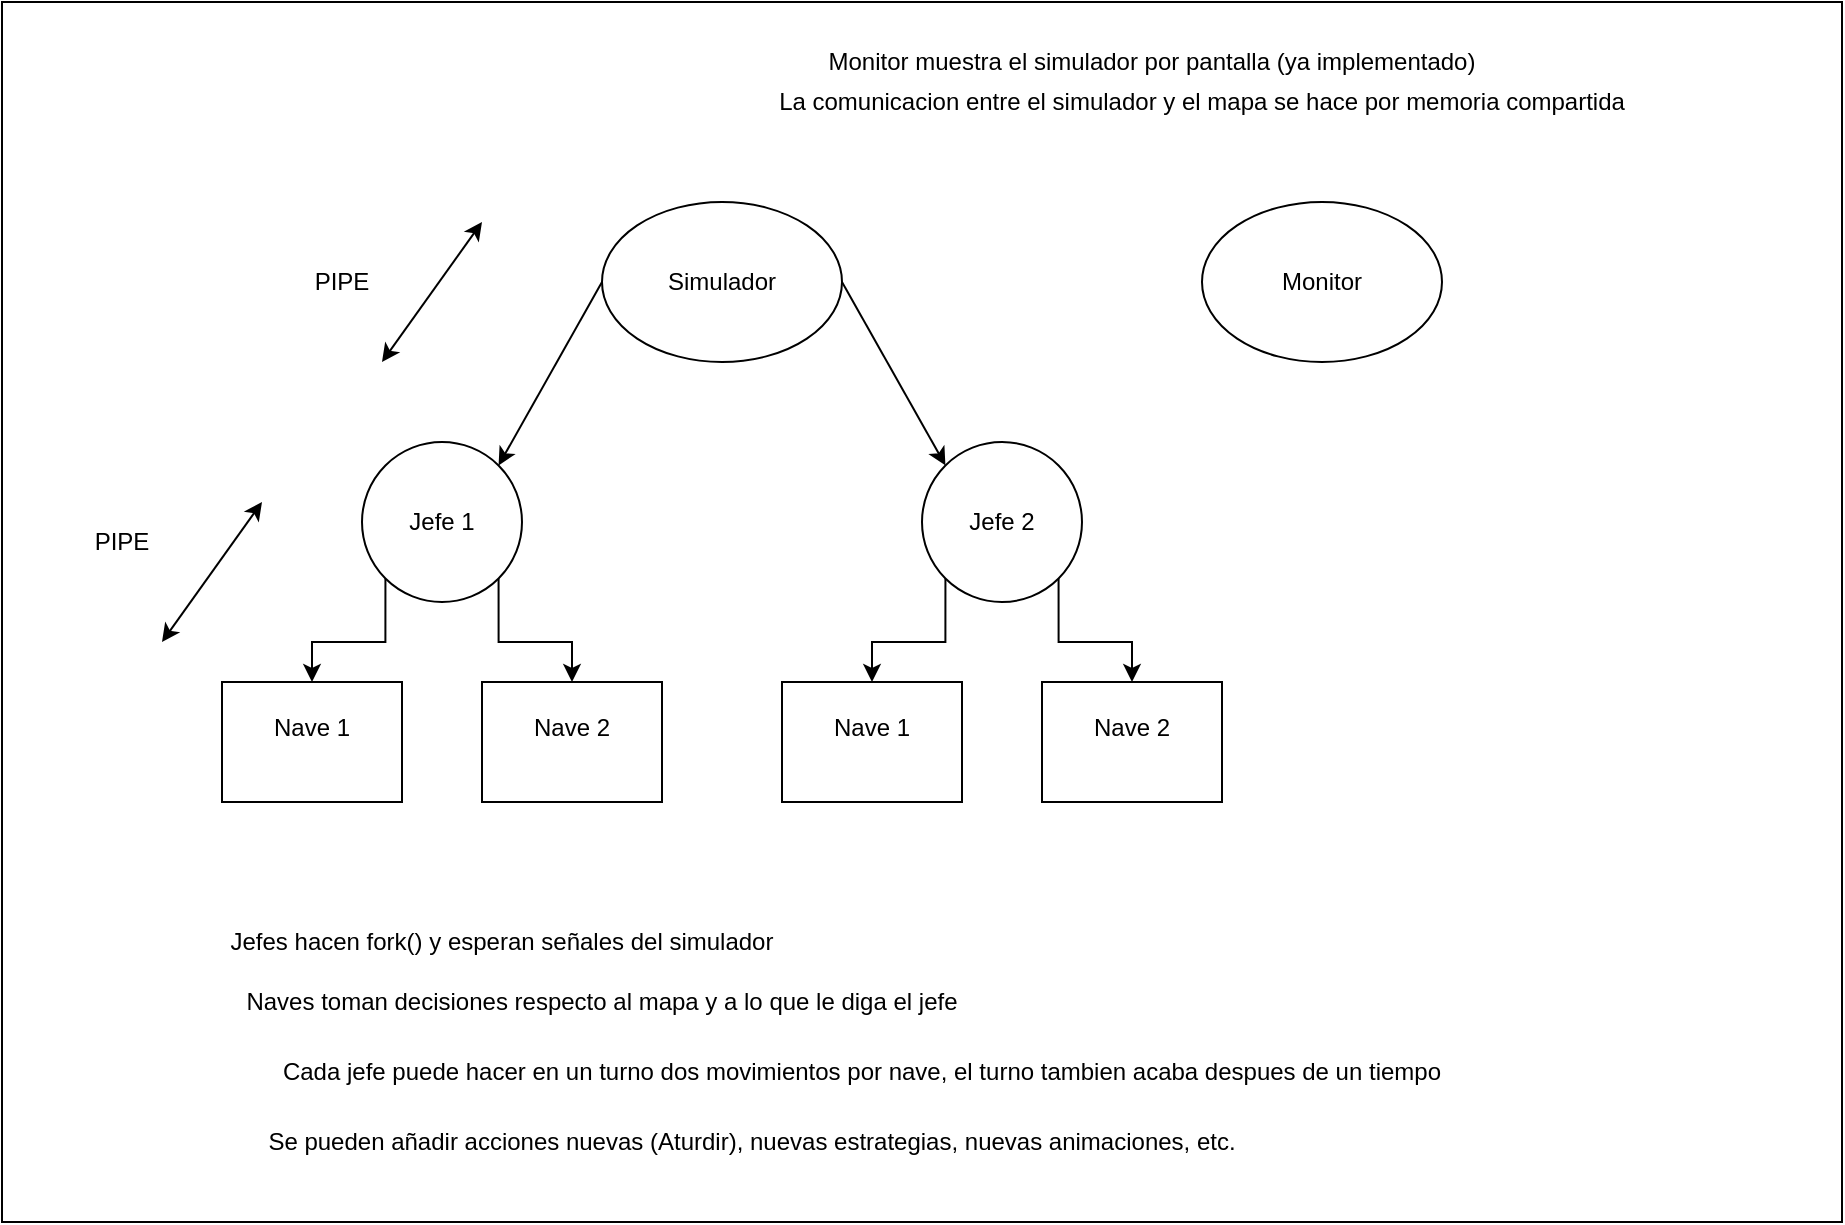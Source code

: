 <mxfile version="10.6.0" type="google"><diagram id="7OZ5pWAHxiSEZfqnVy68" name="Page-1"><mxGraphModel dx="1634" dy="711" grid="1" gridSize="10" guides="1" tooltips="1" connect="1" arrows="1" fold="1" page="1" pageScale="1" pageWidth="850" pageHeight="1100" math="0" shadow="0"><root><mxCell id="0"/><mxCell id="1" parent="0"/><mxCell id="2D2XHeEWxm_QLVCh3cST-27" value="" style="rounded=0;whiteSpace=wrap;html=1;" vertex="1" parent="1"><mxGeometry x="40" y="20" width="920" height="610" as="geometry"/></mxCell><mxCell id="2D2XHeEWxm_QLVCh3cST-1" value="Simulador" style="ellipse;whiteSpace=wrap;html=1;" vertex="1" parent="1"><mxGeometry x="340" y="120" width="120" height="80" as="geometry"/></mxCell><mxCell id="2D2XHeEWxm_QLVCh3cST-10" style="edgeStyle=orthogonalEdgeStyle;rounded=0;orthogonalLoop=1;jettySize=auto;html=1;exitX=0;exitY=1;exitDx=0;exitDy=0;entryX=0.5;entryY=0;entryDx=0;entryDy=0;" edge="1" parent="1" source="2D2XHeEWxm_QLVCh3cST-2" target="2D2XHeEWxm_QLVCh3cST-4"><mxGeometry relative="1" as="geometry"/></mxCell><mxCell id="2D2XHeEWxm_QLVCh3cST-11" style="edgeStyle=orthogonalEdgeStyle;rounded=0;orthogonalLoop=1;jettySize=auto;html=1;exitX=1;exitY=1;exitDx=0;exitDy=0;entryX=0.5;entryY=0;entryDx=0;entryDy=0;" edge="1" parent="1" source="2D2XHeEWxm_QLVCh3cST-2" target="2D2XHeEWxm_QLVCh3cST-5"><mxGeometry relative="1" as="geometry"/></mxCell><mxCell id="2D2XHeEWxm_QLVCh3cST-2" value="&lt;div&gt;Jefe 1&lt;/div&gt;" style="ellipse;whiteSpace=wrap;html=1;aspect=fixed;" vertex="1" parent="1"><mxGeometry x="220" y="240" width="80" height="80" as="geometry"/></mxCell><mxCell id="2D2XHeEWxm_QLVCh3cST-12" style="edgeStyle=orthogonalEdgeStyle;rounded=0;orthogonalLoop=1;jettySize=auto;html=1;exitX=0;exitY=1;exitDx=0;exitDy=0;entryX=0.5;entryY=0;entryDx=0;entryDy=0;" edge="1" parent="1" source="2D2XHeEWxm_QLVCh3cST-3" target="2D2XHeEWxm_QLVCh3cST-7"><mxGeometry relative="1" as="geometry"/></mxCell><mxCell id="2D2XHeEWxm_QLVCh3cST-13" style="edgeStyle=orthogonalEdgeStyle;rounded=0;orthogonalLoop=1;jettySize=auto;html=1;exitX=1;exitY=1;exitDx=0;exitDy=0;entryX=0.5;entryY=0;entryDx=0;entryDy=0;" edge="1" parent="1" source="2D2XHeEWxm_QLVCh3cST-3" target="2D2XHeEWxm_QLVCh3cST-6"><mxGeometry relative="1" as="geometry"/></mxCell><mxCell id="2D2XHeEWxm_QLVCh3cST-3" value="&lt;div&gt;Jefe 2&lt;br&gt;&lt;/div&gt;" style="ellipse;whiteSpace=wrap;html=1;aspect=fixed;" vertex="1" parent="1"><mxGeometry x="500" y="240" width="80" height="80" as="geometry"/></mxCell><mxCell id="2D2XHeEWxm_QLVCh3cST-4" value="&lt;div&gt;Nave 1&lt;/div&gt;&lt;div&gt;&lt;br&gt;&lt;/div&gt;" style="rounded=0;whiteSpace=wrap;html=1;" vertex="1" parent="1"><mxGeometry x="150" y="360" width="90" height="60" as="geometry"/></mxCell><mxCell id="2D2XHeEWxm_QLVCh3cST-5" value="&lt;div&gt;Nave 2&lt;br&gt;&lt;/div&gt;&lt;div&gt;&lt;br&gt;&lt;/div&gt;" style="rounded=0;whiteSpace=wrap;html=1;" vertex="1" parent="1"><mxGeometry x="280" y="360" width="90" height="60" as="geometry"/></mxCell><mxCell id="2D2XHeEWxm_QLVCh3cST-6" value="&lt;div&gt;Nave 2&lt;br&gt;&lt;/div&gt;&lt;div&gt;&lt;br&gt;&lt;/div&gt;" style="rounded=0;whiteSpace=wrap;html=1;" vertex="1" parent="1"><mxGeometry x="560" y="360" width="90" height="60" as="geometry"/></mxCell><mxCell id="2D2XHeEWxm_QLVCh3cST-7" value="&lt;div&gt;Nave 1&lt;/div&gt;&lt;div&gt;&lt;br&gt;&lt;/div&gt;" style="rounded=0;whiteSpace=wrap;html=1;" vertex="1" parent="1"><mxGeometry x="430" y="360" width="90" height="60" as="geometry"/></mxCell><mxCell id="2D2XHeEWxm_QLVCh3cST-8" value="" style="endArrow=classic;html=1;exitX=0;exitY=0.5;exitDx=0;exitDy=0;entryX=1;entryY=0;entryDx=0;entryDy=0;" edge="1" parent="1" source="2D2XHeEWxm_QLVCh3cST-1" target="2D2XHeEWxm_QLVCh3cST-2"><mxGeometry width="50" height="50" relative="1" as="geometry"><mxPoint x="160" y="190" as="sourcePoint"/><mxPoint x="210" y="140" as="targetPoint"/></mxGeometry></mxCell><mxCell id="2D2XHeEWxm_QLVCh3cST-9" value="" style="endArrow=classic;html=1;exitX=1;exitY=0.5;exitDx=0;exitDy=0;entryX=0;entryY=0;entryDx=0;entryDy=0;" edge="1" parent="1" source="2D2XHeEWxm_QLVCh3cST-1" target="2D2XHeEWxm_QLVCh3cST-3"><mxGeometry width="50" height="50" relative="1" as="geometry"><mxPoint x="355" y="189" as="sourcePoint"/><mxPoint x="292" y="258" as="targetPoint"/></mxGeometry></mxCell><mxCell id="2D2XHeEWxm_QLVCh3cST-14" value="" style="endArrow=classic;startArrow=classic;html=1;" edge="1" parent="1"><mxGeometry width="50" height="50" relative="1" as="geometry"><mxPoint x="120" y="340" as="sourcePoint"/><mxPoint x="170" y="270" as="targetPoint"/></mxGeometry></mxCell><mxCell id="2D2XHeEWxm_QLVCh3cST-15" value="" style="endArrow=classic;startArrow=classic;html=1;" edge="1" parent="1"><mxGeometry width="50" height="50" relative="1" as="geometry"><mxPoint x="230" y="200" as="sourcePoint"/><mxPoint x="280" y="130" as="targetPoint"/></mxGeometry></mxCell><mxCell id="2D2XHeEWxm_QLVCh3cST-16" value="PIPE" style="text;html=1;strokeColor=none;fillColor=none;align=center;verticalAlign=middle;whiteSpace=wrap;rounded=0;" vertex="1" parent="1"><mxGeometry x="80" y="280" width="40" height="20" as="geometry"/></mxCell><mxCell id="2D2XHeEWxm_QLVCh3cST-17" value="PIPE" style="text;html=1;strokeColor=none;fillColor=none;align=center;verticalAlign=middle;whiteSpace=wrap;rounded=0;" vertex="1" parent="1"><mxGeometry x="190" y="150" width="40" height="20" as="geometry"/></mxCell><mxCell id="2D2XHeEWxm_QLVCh3cST-18" value="Jefes hacen fork() y esperan señales del simulador " style="text;html=1;strokeColor=none;fillColor=none;align=center;verticalAlign=middle;whiteSpace=wrap;rounded=0;" vertex="1" parent="1"><mxGeometry x="125" y="480" width="330" height="20" as="geometry"/></mxCell><mxCell id="2D2XHeEWxm_QLVCh3cST-19" value="Naves toman decisiones respecto al mapa y a lo que le diga el jefe" style="text;html=1;strokeColor=none;fillColor=none;align=center;verticalAlign=middle;whiteSpace=wrap;rounded=0;" vertex="1" parent="1"><mxGeometry x="125" y="510" width="430" height="20" as="geometry"/></mxCell><mxCell id="2D2XHeEWxm_QLVCh3cST-20" value="Cada jefe puede hacer en un turno dos movimientos por nave, el turno tambien acaba despues de un tiempo" style="text;html=1;strokeColor=none;fillColor=none;align=center;verticalAlign=middle;whiteSpace=wrap;rounded=0;" vertex="1" parent="1"><mxGeometry x="130" y="545" width="680" height="20" as="geometry"/></mxCell><mxCell id="2D2XHeEWxm_QLVCh3cST-21" value="Monitor" style="ellipse;whiteSpace=wrap;html=1;" vertex="1" parent="1"><mxGeometry x="640" y="120" width="120" height="80" as="geometry"/></mxCell><mxCell id="2D2XHeEWxm_QLVCh3cST-24" value="Monitor muestra el simulador por pantalla (ya implementado)" style="text;html=1;strokeColor=none;fillColor=none;align=center;verticalAlign=middle;whiteSpace=wrap;rounded=0;" vertex="1" parent="1"><mxGeometry x="410" y="40" width="410" height="20" as="geometry"/></mxCell><mxCell id="2D2XHeEWxm_QLVCh3cST-25" value="La comunicacion entre el simulador y el mapa se hace por memoria compartida" style="text;html=1;strokeColor=none;fillColor=none;align=center;verticalAlign=middle;whiteSpace=wrap;rounded=0;" vertex="1" parent="1"><mxGeometry x="380" y="60" width="520" height="20" as="geometry"/></mxCell><mxCell id="2D2XHeEWxm_QLVCh3cST-28" value="Se pueden añadir acciones nuevas (Aturdir), nuevas estrategias, nuevas animaciones, etc." style="text;html=1;strokeColor=none;fillColor=none;align=center;verticalAlign=middle;whiteSpace=wrap;rounded=0;" vertex="1" parent="1"><mxGeometry x="100" y="580" width="630" height="20" as="geometry"/></mxCell></root></mxGraphModel></diagram></mxfile>